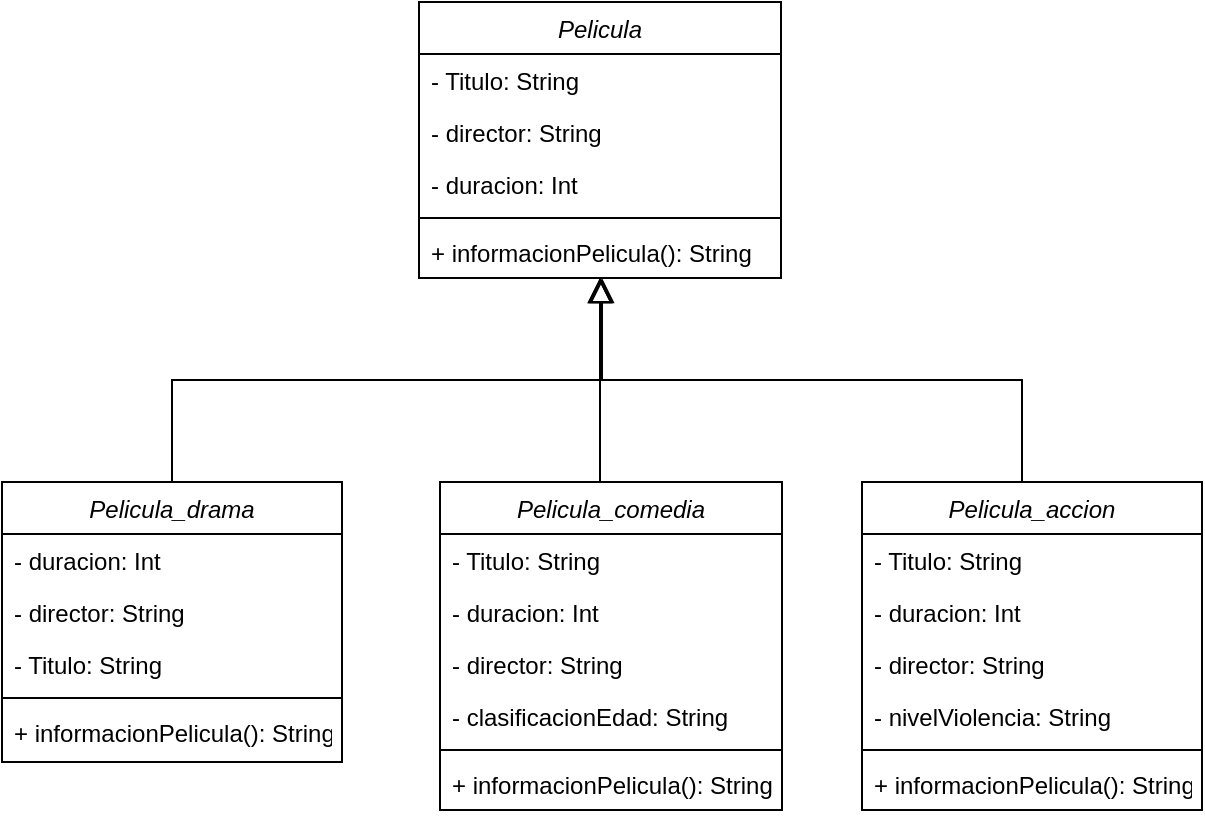 <mxfile version="26.3.0">
  <diagram id="C5RBs43oDa-KdzZeNtuy" name="Page-1">
    <mxGraphModel dx="872" dy="439" grid="1" gridSize="10" guides="1" tooltips="1" connect="1" arrows="1" fold="1" page="1" pageScale="1" pageWidth="827" pageHeight="1169" math="0" shadow="0">
      <root>
        <mxCell id="WIyWlLk6GJQsqaUBKTNV-0" />
        <mxCell id="WIyWlLk6GJQsqaUBKTNV-1" parent="WIyWlLk6GJQsqaUBKTNV-0" />
        <mxCell id="HlGYQYTOXi2waKrXruVE-0" value="Pelicula" style="swimlane;fontStyle=2;align=center;verticalAlign=top;childLayout=stackLayout;horizontal=1;startSize=26;horizontalStack=0;resizeParent=1;resizeLast=0;collapsible=1;marginBottom=0;rounded=0;shadow=0;strokeWidth=1;" vertex="1" parent="WIyWlLk6GJQsqaUBKTNV-1">
          <mxGeometry x="318.5" y="120" width="181" height="138" as="geometry">
            <mxRectangle x="230" y="140" width="160" height="26" as="alternateBounds" />
          </mxGeometry>
        </mxCell>
        <mxCell id="HlGYQYTOXi2waKrXruVE-1" value="- Titulo: String" style="text;align=left;verticalAlign=top;spacingLeft=4;spacingRight=4;overflow=hidden;rotatable=0;points=[[0,0.5],[1,0.5]];portConstraint=eastwest;" vertex="1" parent="HlGYQYTOXi2waKrXruVE-0">
          <mxGeometry y="26" width="181" height="26" as="geometry" />
        </mxCell>
        <mxCell id="HlGYQYTOXi2waKrXruVE-2" value="- director: String" style="text;align=left;verticalAlign=top;spacingLeft=4;spacingRight=4;overflow=hidden;rotatable=0;points=[[0,0.5],[1,0.5]];portConstraint=eastwest;rounded=0;shadow=0;html=0;" vertex="1" parent="HlGYQYTOXi2waKrXruVE-0">
          <mxGeometry y="52" width="181" height="26" as="geometry" />
        </mxCell>
        <mxCell id="HlGYQYTOXi2waKrXruVE-3" value="- duracion: Int" style="text;align=left;verticalAlign=top;spacingLeft=4;spacingRight=4;overflow=hidden;rotatable=0;points=[[0,0.5],[1,0.5]];portConstraint=eastwest;rounded=0;shadow=0;html=0;" vertex="1" parent="HlGYQYTOXi2waKrXruVE-0">
          <mxGeometry y="78" width="181" height="26" as="geometry" />
        </mxCell>
        <mxCell id="HlGYQYTOXi2waKrXruVE-4" value="" style="line;html=1;strokeWidth=1;align=left;verticalAlign=middle;spacingTop=-1;spacingLeft=3;spacingRight=3;rotatable=0;labelPosition=right;points=[];portConstraint=eastwest;" vertex="1" parent="HlGYQYTOXi2waKrXruVE-0">
          <mxGeometry y="104" width="181" height="8" as="geometry" />
        </mxCell>
        <mxCell id="HlGYQYTOXi2waKrXruVE-5" value="+ informacionPelicula(): String" style="text;align=left;verticalAlign=top;spacingLeft=4;spacingRight=4;overflow=hidden;rotatable=0;points=[[0,0.5],[1,0.5]];portConstraint=eastwest;" vertex="1" parent="HlGYQYTOXi2waKrXruVE-0">
          <mxGeometry y="112" width="181" height="26" as="geometry" />
        </mxCell>
        <mxCell id="HlGYQYTOXi2waKrXruVE-6" value="" style="endArrow=block;endSize=10;endFill=0;shadow=0;strokeWidth=1;rounded=0;curved=0;edgeStyle=elbowEdgeStyle;elbow=vertical;" edge="1" parent="WIyWlLk6GJQsqaUBKTNV-1" source="HlGYQYTOXi2waKrXruVE-10" target="HlGYQYTOXi2waKrXruVE-0">
          <mxGeometry width="160" relative="1" as="geometry">
            <mxPoint x="200" y="360" as="sourcePoint" />
            <mxPoint x="309" y="203" as="targetPoint" />
          </mxGeometry>
        </mxCell>
        <mxCell id="HlGYQYTOXi2waKrXruVE-7" value="" style="endArrow=block;endSize=10;endFill=0;shadow=0;strokeWidth=1;rounded=0;curved=0;edgeStyle=elbowEdgeStyle;elbow=vertical;" edge="1" parent="WIyWlLk6GJQsqaUBKTNV-1" target="HlGYQYTOXi2waKrXruVE-0">
          <mxGeometry width="160" relative="1" as="geometry">
            <mxPoint x="409" y="360" as="sourcePoint" />
            <mxPoint x="419" y="271" as="targetPoint" />
          </mxGeometry>
        </mxCell>
        <mxCell id="HlGYQYTOXi2waKrXruVE-8" value="" style="endArrow=block;endSize=10;endFill=0;shadow=0;strokeWidth=1;rounded=0;curved=0;edgeStyle=elbowEdgeStyle;elbow=vertical;" edge="1" parent="WIyWlLk6GJQsqaUBKTNV-1">
          <mxGeometry width="160" relative="1" as="geometry">
            <mxPoint x="620" y="360" as="sourcePoint" />
            <mxPoint x="410" y="258" as="targetPoint" />
          </mxGeometry>
        </mxCell>
        <mxCell id="HlGYQYTOXi2waKrXruVE-9" value="" style="endArrow=block;endSize=10;endFill=0;shadow=0;strokeWidth=1;rounded=0;curved=0;edgeStyle=elbowEdgeStyle;elbow=vertical;" edge="1" parent="WIyWlLk6GJQsqaUBKTNV-1" target="HlGYQYTOXi2waKrXruVE-10">
          <mxGeometry width="160" relative="1" as="geometry">
            <mxPoint x="200" y="360" as="sourcePoint" />
            <mxPoint x="409" y="258" as="targetPoint" />
          </mxGeometry>
        </mxCell>
        <mxCell id="HlGYQYTOXi2waKrXruVE-10" value="Pelicula_drama" style="swimlane;fontStyle=2;align=center;verticalAlign=top;childLayout=stackLayout;horizontal=1;startSize=26;horizontalStack=0;resizeParent=1;resizeLast=0;collapsible=1;marginBottom=0;rounded=0;shadow=0;strokeWidth=1;" vertex="1" parent="WIyWlLk6GJQsqaUBKTNV-1">
          <mxGeometry x="110" y="360" width="170" height="140" as="geometry">
            <mxRectangle x="230" y="140" width="160" height="26" as="alternateBounds" />
          </mxGeometry>
        </mxCell>
        <mxCell id="HlGYQYTOXi2waKrXruVE-36" value="- duracion: Int" style="text;align=left;verticalAlign=top;spacingLeft=4;spacingRight=4;overflow=hidden;rotatable=0;points=[[0,0.5],[1,0.5]];portConstraint=eastwest;rounded=0;shadow=0;html=0;" vertex="1" parent="HlGYQYTOXi2waKrXruVE-10">
          <mxGeometry y="26" width="170" height="26" as="geometry" />
        </mxCell>
        <mxCell id="HlGYQYTOXi2waKrXruVE-35" value="- director: String" style="text;align=left;verticalAlign=top;spacingLeft=4;spacingRight=4;overflow=hidden;rotatable=0;points=[[0,0.5],[1,0.5]];portConstraint=eastwest;rounded=0;shadow=0;html=0;" vertex="1" parent="HlGYQYTOXi2waKrXruVE-10">
          <mxGeometry y="52" width="170" height="26" as="geometry" />
        </mxCell>
        <mxCell id="HlGYQYTOXi2waKrXruVE-34" value="- Titulo: String" style="text;align=left;verticalAlign=top;spacingLeft=4;spacingRight=4;overflow=hidden;rotatable=0;points=[[0,0.5],[1,0.5]];portConstraint=eastwest;" vertex="1" parent="HlGYQYTOXi2waKrXruVE-10">
          <mxGeometry y="78" width="170" height="26" as="geometry" />
        </mxCell>
        <mxCell id="HlGYQYTOXi2waKrXruVE-14" value="" style="line;html=1;strokeWidth=1;align=left;verticalAlign=middle;spacingTop=-1;spacingLeft=3;spacingRight=3;rotatable=0;labelPosition=right;points=[];portConstraint=eastwest;" vertex="1" parent="HlGYQYTOXi2waKrXruVE-10">
          <mxGeometry y="104" width="170" height="8" as="geometry" />
        </mxCell>
        <mxCell id="HlGYQYTOXi2waKrXruVE-31" value="+ informacionPelicula(): String" style="text;align=left;verticalAlign=top;spacingLeft=4;spacingRight=4;overflow=hidden;rotatable=0;points=[[0,0.5],[1,0.5]];portConstraint=eastwest;" vertex="1" parent="HlGYQYTOXi2waKrXruVE-10">
          <mxGeometry y="112" width="170" height="26" as="geometry" />
        </mxCell>
        <mxCell id="HlGYQYTOXi2waKrXruVE-16" value="Pelicula_comedia" style="swimlane;fontStyle=2;align=center;verticalAlign=top;childLayout=stackLayout;horizontal=1;startSize=26;horizontalStack=0;resizeParent=1;resizeLast=0;collapsible=1;marginBottom=0;rounded=0;shadow=0;strokeWidth=1;" vertex="1" parent="WIyWlLk6GJQsqaUBKTNV-1">
          <mxGeometry x="329" y="360" width="171" height="164" as="geometry">
            <mxRectangle x="230" y="140" width="160" height="26" as="alternateBounds" />
          </mxGeometry>
        </mxCell>
        <mxCell id="HlGYQYTOXi2waKrXruVE-37" value="- Titulo: String" style="text;align=left;verticalAlign=top;spacingLeft=4;spacingRight=4;overflow=hidden;rotatable=0;points=[[0,0.5],[1,0.5]];portConstraint=eastwest;" vertex="1" parent="HlGYQYTOXi2waKrXruVE-16">
          <mxGeometry y="26" width="171" height="26" as="geometry" />
        </mxCell>
        <mxCell id="HlGYQYTOXi2waKrXruVE-39" value="- duracion: Int" style="text;align=left;verticalAlign=top;spacingLeft=4;spacingRight=4;overflow=hidden;rotatable=0;points=[[0,0.5],[1,0.5]];portConstraint=eastwest;rounded=0;shadow=0;html=0;" vertex="1" parent="HlGYQYTOXi2waKrXruVE-16">
          <mxGeometry y="52" width="171" height="26" as="geometry" />
        </mxCell>
        <mxCell id="HlGYQYTOXi2waKrXruVE-38" value="- director: String" style="text;align=left;verticalAlign=top;spacingLeft=4;spacingRight=4;overflow=hidden;rotatable=0;points=[[0,0.5],[1,0.5]];portConstraint=eastwest;rounded=0;shadow=0;html=0;" vertex="1" parent="HlGYQYTOXi2waKrXruVE-16">
          <mxGeometry y="78" width="171" height="26" as="geometry" />
        </mxCell>
        <mxCell id="HlGYQYTOXi2waKrXruVE-44" value="- clasificacionEdad: String" style="text;align=left;verticalAlign=top;spacingLeft=4;spacingRight=4;overflow=hidden;rotatable=0;points=[[0,0.5],[1,0.5]];portConstraint=eastwest;rounded=0;shadow=0;html=0;" vertex="1" parent="HlGYQYTOXi2waKrXruVE-16">
          <mxGeometry y="104" width="171" height="26" as="geometry" />
        </mxCell>
        <mxCell id="HlGYQYTOXi2waKrXruVE-21" value="" style="line;html=1;strokeWidth=1;align=left;verticalAlign=middle;spacingTop=-1;spacingLeft=3;spacingRight=3;rotatable=0;labelPosition=right;points=[];portConstraint=eastwest;" vertex="1" parent="HlGYQYTOXi2waKrXruVE-16">
          <mxGeometry y="130" width="171" height="8" as="geometry" />
        </mxCell>
        <mxCell id="HlGYQYTOXi2waKrXruVE-32" value="+ informacionPelicula(): String" style="text;align=left;verticalAlign=top;spacingLeft=4;spacingRight=4;overflow=hidden;rotatable=0;points=[[0,0.5],[1,0.5]];portConstraint=eastwest;" vertex="1" parent="HlGYQYTOXi2waKrXruVE-16">
          <mxGeometry y="138" width="171" height="26" as="geometry" />
        </mxCell>
        <mxCell id="HlGYQYTOXi2waKrXruVE-23" value="Pelicula_accion" style="swimlane;fontStyle=2;align=center;verticalAlign=top;childLayout=stackLayout;horizontal=1;startSize=26;horizontalStack=0;resizeParent=1;resizeLast=0;collapsible=1;marginBottom=0;rounded=0;shadow=0;strokeWidth=1;" vertex="1" parent="WIyWlLk6GJQsqaUBKTNV-1">
          <mxGeometry x="540" y="360" width="170" height="164" as="geometry">
            <mxRectangle x="230" y="140" width="160" height="26" as="alternateBounds" />
          </mxGeometry>
        </mxCell>
        <mxCell id="HlGYQYTOXi2waKrXruVE-40" value="- Titulo: String" style="text;align=left;verticalAlign=top;spacingLeft=4;spacingRight=4;overflow=hidden;rotatable=0;points=[[0,0.5],[1,0.5]];portConstraint=eastwest;" vertex="1" parent="HlGYQYTOXi2waKrXruVE-23">
          <mxGeometry y="26" width="170" height="26" as="geometry" />
        </mxCell>
        <mxCell id="HlGYQYTOXi2waKrXruVE-42" value="- duracion: Int" style="text;align=left;verticalAlign=top;spacingLeft=4;spacingRight=4;overflow=hidden;rotatable=0;points=[[0,0.5],[1,0.5]];portConstraint=eastwest;rounded=0;shadow=0;html=0;" vertex="1" parent="HlGYQYTOXi2waKrXruVE-23">
          <mxGeometry y="52" width="170" height="26" as="geometry" />
        </mxCell>
        <mxCell id="HlGYQYTOXi2waKrXruVE-41" value="- director: String" style="text;align=left;verticalAlign=top;spacingLeft=4;spacingRight=4;overflow=hidden;rotatable=0;points=[[0,0.5],[1,0.5]];portConstraint=eastwest;rounded=0;shadow=0;html=0;" vertex="1" parent="HlGYQYTOXi2waKrXruVE-23">
          <mxGeometry y="78" width="170" height="26" as="geometry" />
        </mxCell>
        <mxCell id="HlGYQYTOXi2waKrXruVE-43" value="- nivelViolencia: String" style="text;align=left;verticalAlign=top;spacingLeft=4;spacingRight=4;overflow=hidden;rotatable=0;points=[[0,0.5],[1,0.5]];portConstraint=eastwest;rounded=0;shadow=0;html=0;" vertex="1" parent="HlGYQYTOXi2waKrXruVE-23">
          <mxGeometry y="104" width="170" height="26" as="geometry" />
        </mxCell>
        <mxCell id="HlGYQYTOXi2waKrXruVE-29" value="" style="line;html=1;strokeWidth=1;align=left;verticalAlign=middle;spacingTop=-1;spacingLeft=3;spacingRight=3;rotatable=0;labelPosition=right;points=[];portConstraint=eastwest;" vertex="1" parent="HlGYQYTOXi2waKrXruVE-23">
          <mxGeometry y="130" width="170" height="8" as="geometry" />
        </mxCell>
        <mxCell id="HlGYQYTOXi2waKrXruVE-33" value="+ informacionPelicula(): String" style="text;align=left;verticalAlign=top;spacingLeft=4;spacingRight=4;overflow=hidden;rotatable=0;points=[[0,0.5],[1,0.5]];portConstraint=eastwest;" vertex="1" parent="HlGYQYTOXi2waKrXruVE-23">
          <mxGeometry y="138" width="170" height="26" as="geometry" />
        </mxCell>
      </root>
    </mxGraphModel>
  </diagram>
</mxfile>
